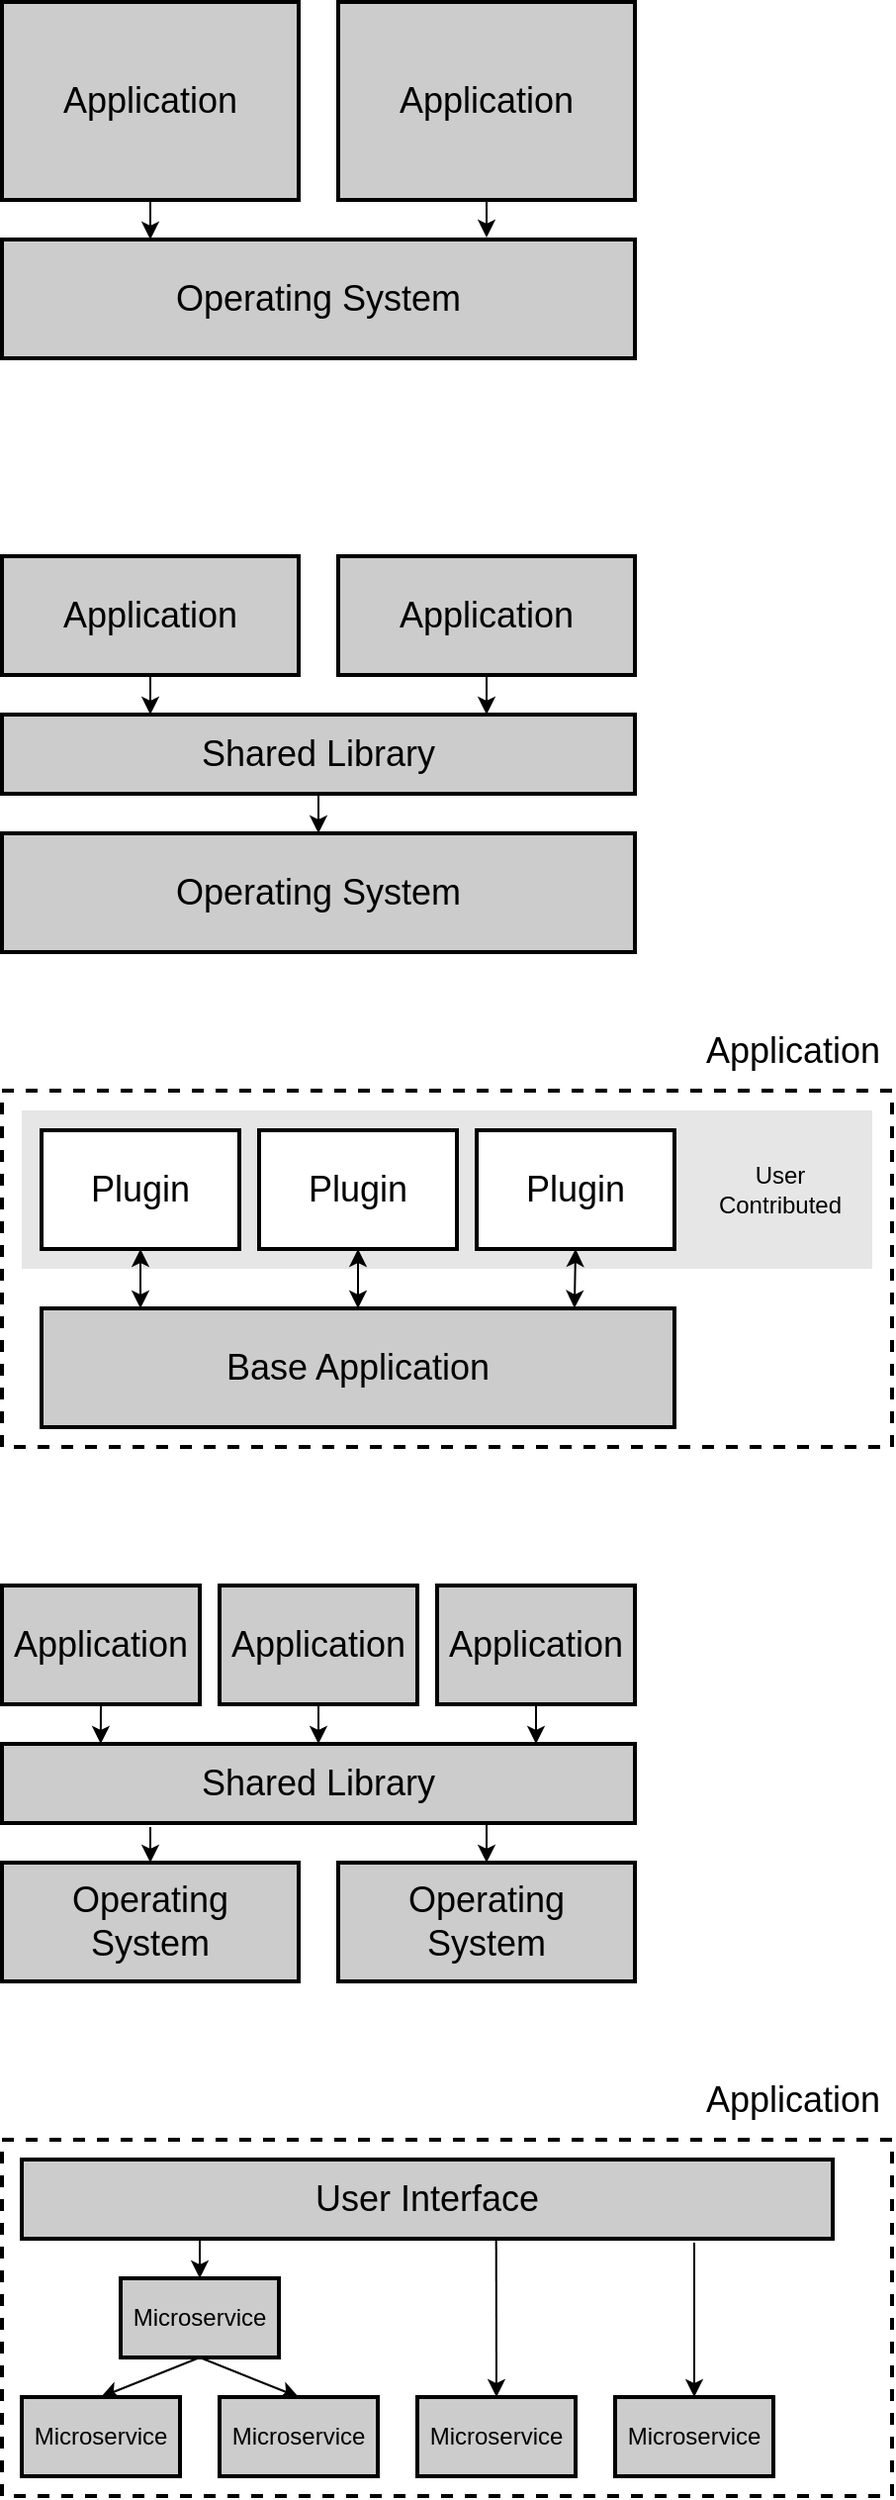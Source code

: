 <mxfile version="12.4.2" type="device" pages="1"><diagram id="SbF7wt89rongRWjLJ6Wt" name="Page-1"><mxGraphModel dx="932" dy="615" grid="1" gridSize="10" guides="1" tooltips="1" connect="1" arrows="1" fold="1" page="1" pageScale="1" pageWidth="827" pageHeight="1169" math="0" shadow="0"><root><mxCell id="0"/><mxCell id="1" parent="0"/><mxCell id="uybmQ89yiYGl-Iv2jeIH-115" value="" style="rounded=0;whiteSpace=wrap;html=1;strokeWidth=2;fillColor=none;dashed=1;" parent="1" vertex="1"><mxGeometry x="40" y="590" width="450" height="180" as="geometry"/></mxCell><mxCell id="uybmQ89yiYGl-Iv2jeIH-47" value="" style="rounded=0;whiteSpace=wrap;html=1;strokeWidth=1;fillColor=#E6E6E6;strokeColor=none;" parent="1" vertex="1"><mxGeometry x="50" y="600" width="430" height="80" as="geometry"/></mxCell><mxCell id="_RcNgQlyxXo_jW5UFhcV-1" value="" style="rounded=0;whiteSpace=wrap;html=1;fillColor=#CCCCCC;strokeWidth=2;" parent="1" vertex="1"><mxGeometry x="40" y="40" width="150" height="100" as="geometry"/></mxCell><mxCell id="uybmQ89yiYGl-Iv2jeIH-1" value="&lt;font style=&quot;font-size: 18px&quot;&gt;Application&lt;/font&gt;" style="text;html=1;strokeColor=none;fillColor=none;align=center;verticalAlign=middle;whiteSpace=wrap;rounded=0;" parent="1" vertex="1"><mxGeometry x="40" y="80" width="150" height="20" as="geometry"/></mxCell><mxCell id="uybmQ89yiYGl-Iv2jeIH-3" value="" style="rounded=0;whiteSpace=wrap;html=1;fillColor=#CCCCCC;strokeWidth=2;" parent="1" vertex="1"><mxGeometry x="210" y="40" width="150" height="100" as="geometry"/></mxCell><mxCell id="uybmQ89yiYGl-Iv2jeIH-5" value="&lt;font style=&quot;font-size: 18px&quot;&gt;Application&lt;/font&gt;" style="text;html=1;strokeColor=none;fillColor=none;align=center;verticalAlign=middle;whiteSpace=wrap;rounded=0;" parent="1" vertex="1"><mxGeometry x="210" y="80" width="150" height="20" as="geometry"/></mxCell><mxCell id="uybmQ89yiYGl-Iv2jeIH-6" value="" style="rounded=0;whiteSpace=wrap;html=1;strokeWidth=2;fillColor=#CCCCCC;" parent="1" vertex="1"><mxGeometry x="40" y="160" width="320" height="60" as="geometry"/></mxCell><mxCell id="uybmQ89yiYGl-Iv2jeIH-8" value="&lt;font style=&quot;font-size: 18px&quot;&gt;Operating System&lt;/font&gt;" style="text;html=1;strokeColor=none;fillColor=none;align=center;verticalAlign=middle;whiteSpace=wrap;rounded=0;" parent="1" vertex="1"><mxGeometry x="40" y="180" width="320" height="20" as="geometry"/></mxCell><mxCell id="uybmQ89yiYGl-Iv2jeIH-11" value="" style="rounded=0;whiteSpace=wrap;html=1;fillColor=#CCCCCC;strokeWidth=2;" parent="1" vertex="1"><mxGeometry x="40" y="320" width="150" height="60" as="geometry"/></mxCell><mxCell id="uybmQ89yiYGl-Iv2jeIH-14" value="&lt;font style=&quot;font-size: 18px&quot;&gt;Application&lt;/font&gt;" style="text;html=1;strokeColor=none;fillColor=none;align=center;verticalAlign=middle;whiteSpace=wrap;rounded=0;" parent="1" vertex="1"><mxGeometry x="40" y="340" width="150" height="20" as="geometry"/></mxCell><mxCell id="uybmQ89yiYGl-Iv2jeIH-15" value="" style="rounded=0;whiteSpace=wrap;html=1;fillColor=#CCCCCC;strokeWidth=2;" parent="1" vertex="1"><mxGeometry x="210" y="320" width="150" height="60" as="geometry"/></mxCell><mxCell id="uybmQ89yiYGl-Iv2jeIH-16" value="&lt;font style=&quot;font-size: 18px&quot;&gt;Application&lt;/font&gt;" style="text;html=1;strokeColor=none;fillColor=none;align=center;verticalAlign=middle;whiteSpace=wrap;rounded=0;" parent="1" vertex="1"><mxGeometry x="210" y="340" width="150" height="20" as="geometry"/></mxCell><mxCell id="uybmQ89yiYGl-Iv2jeIH-17" value="" style="rounded=0;whiteSpace=wrap;html=1;strokeWidth=2;fillColor=#CCCCCC;" parent="1" vertex="1"><mxGeometry x="40" y="460" width="320" height="60" as="geometry"/></mxCell><mxCell id="uybmQ89yiYGl-Iv2jeIH-19" value="&lt;font style=&quot;font-size: 18px&quot;&gt;Operating System&lt;/font&gt;" style="text;html=1;strokeColor=none;fillColor=none;align=center;verticalAlign=middle;whiteSpace=wrap;rounded=0;" parent="1" vertex="1"><mxGeometry x="40" y="480" width="320" height="20" as="geometry"/></mxCell><mxCell id="uybmQ89yiYGl-Iv2jeIH-22" value="" style="rounded=0;whiteSpace=wrap;html=1;strokeWidth=2;fillColor=#CCCCCC;" parent="1" vertex="1"><mxGeometry x="40" y="400" width="320" height="40" as="geometry"/></mxCell><mxCell id="uybmQ89yiYGl-Iv2jeIH-24" value="&lt;font style=&quot;font-size: 18px&quot;&gt;Shared Library&lt;/font&gt;" style="text;html=1;strokeColor=none;fillColor=none;align=center;verticalAlign=middle;whiteSpace=wrap;rounded=0;" parent="1" vertex="1"><mxGeometry x="120" y="410" width="160" height="20" as="geometry"/></mxCell><mxCell id="uybmQ89yiYGl-Iv2jeIH-27" value="" style="endArrow=classic;html=1;exitX=0.5;exitY=1;exitDx=0;exitDy=0;" parent="1" source="_RcNgQlyxXo_jW5UFhcV-1" edge="1"><mxGeometry width="50" height="50" relative="1" as="geometry"><mxPoint x="40" y="590" as="sourcePoint"/><mxPoint x="115" y="160" as="targetPoint"/></mxGeometry></mxCell><mxCell id="uybmQ89yiYGl-Iv2jeIH-28" value="" style="endArrow=classic;html=1;exitX=0.5;exitY=1;exitDx=0;exitDy=0;" parent="1" source="uybmQ89yiYGl-Iv2jeIH-3" edge="1"><mxGeometry width="50" height="50" relative="1" as="geometry"><mxPoint x="40" y="590" as="sourcePoint"/><mxPoint x="285" y="159" as="targetPoint"/></mxGeometry></mxCell><mxCell id="uybmQ89yiYGl-Iv2jeIH-30" value="" style="endArrow=classic;html=1;exitX=0.5;exitY=1;exitDx=0;exitDy=0;" parent="1" source="uybmQ89yiYGl-Iv2jeIH-11" edge="1"><mxGeometry width="50" height="50" relative="1" as="geometry"><mxPoint x="40" y="610" as="sourcePoint"/><mxPoint x="115" y="400" as="targetPoint"/></mxGeometry></mxCell><mxCell id="uybmQ89yiYGl-Iv2jeIH-31" value="" style="endArrow=classic;html=1;exitX=0.5;exitY=1;exitDx=0;exitDy=0;" parent="1" source="uybmQ89yiYGl-Iv2jeIH-15" edge="1"><mxGeometry width="50" height="50" relative="1" as="geometry"><mxPoint x="125" y="390" as="sourcePoint"/><mxPoint x="285" y="400" as="targetPoint"/></mxGeometry></mxCell><mxCell id="uybmQ89yiYGl-Iv2jeIH-34" value="" style="endArrow=classic;html=1;exitX=0.5;exitY=1;exitDx=0;exitDy=0;entryX=0.5;entryY=0;entryDx=0;entryDy=0;" parent="1" source="uybmQ89yiYGl-Iv2jeIH-22" target="uybmQ89yiYGl-Iv2jeIH-17" edge="1"><mxGeometry width="50" height="50" relative="1" as="geometry"><mxPoint x="40" y="610" as="sourcePoint"/><mxPoint x="90" y="560" as="targetPoint"/></mxGeometry></mxCell><mxCell id="uybmQ89yiYGl-Iv2jeIH-35" value="" style="rounded=0;whiteSpace=wrap;html=1;fillColor=#ffffff;strokeWidth=2;" parent="1" vertex="1"><mxGeometry x="60" y="610" width="100" height="60" as="geometry"/></mxCell><mxCell id="uybmQ89yiYGl-Iv2jeIH-38" value="&lt;font style=&quot;font-size: 18px&quot;&gt;Plugin&lt;/font&gt;" style="text;html=1;strokeColor=none;fillColor=none;align=center;verticalAlign=middle;whiteSpace=wrap;rounded=0;" parent="1" vertex="1"><mxGeometry x="60" y="630" width="100" height="20" as="geometry"/></mxCell><mxCell id="uybmQ89yiYGl-Iv2jeIH-39" value="" style="rounded=0;whiteSpace=wrap;html=1;fillColor=#FFFFFF;strokeWidth=2;" parent="1" vertex="1"><mxGeometry x="170" y="610" width="100" height="60" as="geometry"/></mxCell><mxCell id="uybmQ89yiYGl-Iv2jeIH-40" value="&lt;font style=&quot;font-size: 18px&quot;&gt;Plugin&lt;/font&gt;" style="text;html=1;strokeColor=none;fillColor=none;align=center;verticalAlign=middle;whiteSpace=wrap;rounded=0;" parent="1" vertex="1"><mxGeometry x="170" y="630" width="100" height="20" as="geometry"/></mxCell><mxCell id="uybmQ89yiYGl-Iv2jeIH-41" value="" style="rounded=0;whiteSpace=wrap;html=1;strokeWidth=2;fillColor=#CCCCCC;" parent="1" vertex="1"><mxGeometry x="60" y="700" width="320" height="60" as="geometry"/></mxCell><mxCell id="uybmQ89yiYGl-Iv2jeIH-43" value="&lt;font style=&quot;font-size: 18px&quot;&gt;Base Application&lt;/font&gt;" style="text;html=1;strokeColor=none;fillColor=none;align=center;verticalAlign=middle;whiteSpace=wrap;rounded=0;" parent="1" vertex="1"><mxGeometry x="140" y="720" width="160" height="20" as="geometry"/></mxCell><mxCell id="uybmQ89yiYGl-Iv2jeIH-48" value="" style="rounded=0;whiteSpace=wrap;html=1;fillColor=#FFFFFF;strokeWidth=2;" parent="1" vertex="1"><mxGeometry x="280" y="610" width="100" height="60" as="geometry"/></mxCell><mxCell id="uybmQ89yiYGl-Iv2jeIH-49" value="&lt;span style=&quot;font-size: 18px&quot;&gt;Plugin&lt;/span&gt;" style="text;html=1;strokeColor=none;fillColor=none;align=center;verticalAlign=middle;whiteSpace=wrap;rounded=0;" parent="1" vertex="1"><mxGeometry x="280" y="630" width="100" height="20" as="geometry"/></mxCell><mxCell id="uybmQ89yiYGl-Iv2jeIH-50" value="" style="endArrow=classic;startArrow=classic;html=1;entryX=0.5;entryY=1;entryDx=0;entryDy=0;" parent="1" target="uybmQ89yiYGl-Iv2jeIH-35" edge="1"><mxGeometry width="50" height="50" relative="1" as="geometry"><mxPoint x="110" y="700" as="sourcePoint"/><mxPoint x="100" y="780" as="targetPoint"/></mxGeometry></mxCell><mxCell id="uybmQ89yiYGl-Iv2jeIH-51" value="" style="endArrow=classic;startArrow=classic;html=1;entryX=0.5;entryY=1;entryDx=0;entryDy=0;exitX=0.5;exitY=0;exitDx=0;exitDy=0;" parent="1" source="uybmQ89yiYGl-Iv2jeIH-41" target="uybmQ89yiYGl-Iv2jeIH-39" edge="1"><mxGeometry width="50" height="50" relative="1" as="geometry"><mxPoint x="50" y="830" as="sourcePoint"/><mxPoint x="100" y="780" as="targetPoint"/></mxGeometry></mxCell><mxCell id="uybmQ89yiYGl-Iv2jeIH-52" value="" style="endArrow=classic;startArrow=classic;html=1;entryX=0.5;entryY=1;entryDx=0;entryDy=0;exitX=0.842;exitY=-0.002;exitDx=0;exitDy=0;exitPerimeter=0;" parent="1" source="uybmQ89yiYGl-Iv2jeIH-41" target="uybmQ89yiYGl-Iv2jeIH-48" edge="1"><mxGeometry width="50" height="50" relative="1" as="geometry"><mxPoint x="50" y="830" as="sourcePoint"/><mxPoint x="100" y="780" as="targetPoint"/></mxGeometry></mxCell><mxCell id="uybmQ89yiYGl-Iv2jeIH-53" value="User Contributed" style="text;html=1;strokeColor=none;fillColor=none;align=center;verticalAlign=middle;whiteSpace=wrap;rounded=0;dashed=1;" parent="1" vertex="1"><mxGeometry x="395" y="630" width="77" height="20" as="geometry"/></mxCell><mxCell id="uybmQ89yiYGl-Iv2jeIH-54" value="" style="rounded=0;whiteSpace=wrap;html=1;fillColor=#CCCCCC;strokeWidth=2;" parent="1" vertex="1"><mxGeometry x="40" y="840" width="100" height="60" as="geometry"/></mxCell><mxCell id="uybmQ89yiYGl-Iv2jeIH-57" value="&lt;font style=&quot;font-size: 18px&quot;&gt;Application&lt;/font&gt;" style="text;html=1;strokeColor=none;fillColor=none;align=center;verticalAlign=middle;whiteSpace=wrap;rounded=0;" parent="1" vertex="1"><mxGeometry x="40" y="860" width="100" height="20" as="geometry"/></mxCell><mxCell id="uybmQ89yiYGl-Iv2jeIH-60" value="" style="rounded=0;whiteSpace=wrap;html=1;strokeWidth=2;fillColor=#CCCCCC;" parent="1" vertex="1"><mxGeometry x="40" y="980" width="150" height="60" as="geometry"/></mxCell><mxCell id="uybmQ89yiYGl-Iv2jeIH-62" value="&lt;font style=&quot;font-size: 18px&quot;&gt;Operating System&lt;/font&gt;" style="text;html=1;strokeColor=none;fillColor=none;align=center;verticalAlign=middle;whiteSpace=wrap;rounded=0;" parent="1" vertex="1"><mxGeometry x="75" y="1000" width="80" height="20" as="geometry"/></mxCell><mxCell id="uybmQ89yiYGl-Iv2jeIH-64" value="" style="rounded=0;whiteSpace=wrap;html=1;strokeWidth=2;fillColor=#CCCCCC;" parent="1" vertex="1"><mxGeometry x="40" y="920" width="320" height="40" as="geometry"/></mxCell><mxCell id="uybmQ89yiYGl-Iv2jeIH-66" value="&lt;font style=&quot;font-size: 18px&quot;&gt;Shared Library&lt;/font&gt;" style="text;html=1;strokeColor=none;fillColor=none;align=center;verticalAlign=middle;whiteSpace=wrap;rounded=0;" parent="1" vertex="1"><mxGeometry x="40" y="930" width="320" height="20" as="geometry"/></mxCell><mxCell id="uybmQ89yiYGl-Iv2jeIH-71" value="" style="rounded=0;whiteSpace=wrap;html=1;strokeWidth=2;fillColor=#CCCCCC;" parent="1" vertex="1"><mxGeometry x="210" y="980" width="150" height="60" as="geometry"/></mxCell><mxCell id="uybmQ89yiYGl-Iv2jeIH-72" value="&lt;font style=&quot;font-size: 18px&quot;&gt;Operating System&lt;/font&gt;" style="text;html=1;strokeColor=none;fillColor=none;align=center;verticalAlign=middle;whiteSpace=wrap;rounded=0;" parent="1" vertex="1"><mxGeometry x="245" y="1000" width="80" height="20" as="geometry"/></mxCell><mxCell id="uybmQ89yiYGl-Iv2jeIH-73" value="" style="rounded=0;whiteSpace=wrap;html=1;fillColor=#CCCCCC;strokeWidth=2;" parent="1" vertex="1"><mxGeometry x="150" y="840" width="100" height="60" as="geometry"/></mxCell><mxCell id="uybmQ89yiYGl-Iv2jeIH-74" value="&lt;font style=&quot;font-size: 18px&quot;&gt;Application&lt;/font&gt;" style="text;html=1;strokeColor=none;fillColor=none;align=center;verticalAlign=middle;whiteSpace=wrap;rounded=0;" parent="1" vertex="1"><mxGeometry x="150" y="860" width="100" height="20" as="geometry"/></mxCell><mxCell id="uybmQ89yiYGl-Iv2jeIH-77" value="" style="rounded=0;whiteSpace=wrap;html=1;fillColor=#CCCCCC;strokeWidth=2;" parent="1" vertex="1"><mxGeometry x="260" y="840" width="100" height="60" as="geometry"/></mxCell><mxCell id="uybmQ89yiYGl-Iv2jeIH-78" value="&lt;font style=&quot;font-size: 18px&quot;&gt;Application&lt;/font&gt;" style="text;html=1;strokeColor=none;fillColor=none;align=center;verticalAlign=middle;whiteSpace=wrap;rounded=0;" parent="1" vertex="1"><mxGeometry x="260" y="860" width="100" height="20" as="geometry"/></mxCell><mxCell id="uybmQ89yiYGl-Iv2jeIH-79" value="" style="endArrow=classic;html=1;exitX=0.5;exitY=1;exitDx=0;exitDy=0;entryX=0.156;entryY=0;entryDx=0;entryDy=0;entryPerimeter=0;" parent="1" source="uybmQ89yiYGl-Iv2jeIH-54" edge="1" target="uybmQ89yiYGl-Iv2jeIH-64"><mxGeometry width="50" height="50" relative="1" as="geometry"><mxPoint x="35" y="1110" as="sourcePoint"/><mxPoint x="75" y="920" as="targetPoint"/></mxGeometry></mxCell><mxCell id="uybmQ89yiYGl-Iv2jeIH-80" value="" style="endArrow=classic;html=1;exitX=0.5;exitY=1;exitDx=0;exitDy=0;entryX=0.5;entryY=0;entryDx=0;entryDy=0;" parent="1" source="uybmQ89yiYGl-Iv2jeIH-73" target="uybmQ89yiYGl-Iv2jeIH-64" edge="1"><mxGeometry width="50" height="50" relative="1" as="geometry"><mxPoint x="35" y="1110" as="sourcePoint"/><mxPoint x="195" y="910" as="targetPoint"/></mxGeometry></mxCell><mxCell id="uybmQ89yiYGl-Iv2jeIH-82" value="" style="endArrow=classic;html=1;exitX=0.5;exitY=1;exitDx=0;exitDy=0;" parent="1" source="uybmQ89yiYGl-Iv2jeIH-77" edge="1"><mxGeometry width="50" height="50" relative="1" as="geometry"><mxPoint x="35" y="1110" as="sourcePoint"/><mxPoint x="310" y="920" as="targetPoint"/></mxGeometry></mxCell><mxCell id="uybmQ89yiYGl-Iv2jeIH-83" value="" style="endArrow=classic;html=1;entryX=0.5;entryY=0;entryDx=0;entryDy=0;" parent="1" target="uybmQ89yiYGl-Iv2jeIH-60" edge="1"><mxGeometry width="50" height="50" relative="1" as="geometry"><mxPoint x="115" y="962" as="sourcePoint"/><mxPoint x="85" y="1060" as="targetPoint"/></mxGeometry></mxCell><mxCell id="uybmQ89yiYGl-Iv2jeIH-84" value="" style="endArrow=classic;html=1;entryX=0.5;entryY=0;entryDx=0;entryDy=0;" parent="1" target="uybmQ89yiYGl-Iv2jeIH-71" edge="1"><mxGeometry width="50" height="50" relative="1" as="geometry"><mxPoint x="285" y="961" as="sourcePoint"/><mxPoint x="85" y="1060" as="targetPoint"/></mxGeometry></mxCell><mxCell id="uybmQ89yiYGl-Iv2jeIH-85" value="" style="rounded=0;whiteSpace=wrap;html=1;strokeWidth=2;fillColor=none;dashed=1;" parent="1" vertex="1"><mxGeometry x="40" y="1120" width="450" height="180" as="geometry"/></mxCell><mxCell id="uybmQ89yiYGl-Iv2jeIH-86" value="" style="rounded=0;whiteSpace=wrap;html=1;fillColor=#CCCCCC;strokeWidth=2;" parent="1" vertex="1"><mxGeometry x="100" y="1190" width="80" height="40" as="geometry"/></mxCell><mxCell id="uybmQ89yiYGl-Iv2jeIH-88" value="" style="rounded=0;whiteSpace=wrap;html=1;fillColor=#CCCCCC;strokeWidth=2;" parent="1" vertex="1"><mxGeometry x="50" y="1250" width="80" height="40" as="geometry"/></mxCell><mxCell id="uybmQ89yiYGl-Iv2jeIH-90" value="" style="rounded=0;whiteSpace=wrap;html=1;strokeWidth=2;fillColor=#CCCCCC;" parent="1" vertex="1"><mxGeometry x="50" y="1130" width="410" height="40" as="geometry"/></mxCell><mxCell id="uybmQ89yiYGl-Iv2jeIH-91" value="&lt;font style=&quot;font-size: 18px&quot;&gt;User Interface&lt;/font&gt;" style="text;html=1;strokeColor=none;fillColor=none;align=center;verticalAlign=middle;whiteSpace=wrap;rounded=0;" parent="1" vertex="1"><mxGeometry x="175" y="1140" width="160" height="20" as="geometry"/></mxCell><mxCell id="uybmQ89yiYGl-Iv2jeIH-92" value="" style="rounded=0;whiteSpace=wrap;html=1;fillColor=#CCCCCC;strokeWidth=2;" parent="1" vertex="1"><mxGeometry x="150" y="1250" width="80" height="40" as="geometry"/></mxCell><mxCell id="uybmQ89yiYGl-Iv2jeIH-99" value="" style="rounded=0;whiteSpace=wrap;html=1;fillColor=#CCCCCC;strokeWidth=2;" parent="1" vertex="1"><mxGeometry x="250" y="1250" width="80" height="40" as="geometry"/></mxCell><mxCell id="uybmQ89yiYGl-Iv2jeIH-100" value="" style="rounded=0;whiteSpace=wrap;html=1;fillColor=#CCCCCC;strokeWidth=2;" parent="1" vertex="1"><mxGeometry x="350" y="1250" width="80" height="40" as="geometry"/></mxCell><mxCell id="uybmQ89yiYGl-Iv2jeIH-101" value="Microservice" style="text;html=1;strokeColor=none;fillColor=none;align=center;verticalAlign=middle;whiteSpace=wrap;rounded=0;dashed=1;" parent="1" vertex="1"><mxGeometry x="100" y="1200" width="80" height="20" as="geometry"/></mxCell><mxCell id="uybmQ89yiYGl-Iv2jeIH-102" value="Microservice" style="text;html=1;strokeColor=none;fillColor=none;align=center;verticalAlign=middle;whiteSpace=wrap;rounded=0;dashed=1;" parent="1" vertex="1"><mxGeometry x="50" y="1260" width="80" height="20" as="geometry"/></mxCell><mxCell id="uybmQ89yiYGl-Iv2jeIH-103" value="Microservice" style="text;html=1;strokeColor=none;fillColor=none;align=center;verticalAlign=middle;whiteSpace=wrap;rounded=0;dashed=1;" parent="1" vertex="1"><mxGeometry x="150" y="1260" width="80" height="20" as="geometry"/></mxCell><mxCell id="uybmQ89yiYGl-Iv2jeIH-104" value="Microservice" style="text;html=1;strokeColor=none;fillColor=none;align=center;verticalAlign=middle;whiteSpace=wrap;rounded=0;dashed=1;" parent="1" vertex="1"><mxGeometry x="250" y="1260" width="80" height="20" as="geometry"/></mxCell><mxCell id="uybmQ89yiYGl-Iv2jeIH-105" value="Microservice" style="text;html=1;strokeColor=none;fillColor=none;align=center;verticalAlign=middle;whiteSpace=wrap;rounded=0;dashed=1;" parent="1" vertex="1"><mxGeometry x="350" y="1260" width="80" height="20" as="geometry"/></mxCell><mxCell id="uybmQ89yiYGl-Iv2jeIH-106" value="&lt;font style=&quot;font-size: 18px&quot;&gt;Application&lt;/font&gt;" style="text;html=1;strokeColor=none;fillColor=none;align=center;verticalAlign=middle;whiteSpace=wrap;rounded=0;" parent="1" vertex="1"><mxGeometry x="390" y="1090" width="100" height="20" as="geometry"/></mxCell><mxCell id="uybmQ89yiYGl-Iv2jeIH-109" value="" style="endArrow=classic;html=1;exitX=0.5;exitY=1;exitDx=0;exitDy=0;entryX=0.5;entryY=0;entryDx=0;entryDy=0;" parent="1" source="uybmQ89yiYGl-Iv2jeIH-86" target="uybmQ89yiYGl-Iv2jeIH-88" edge="1"><mxGeometry width="50" height="50" relative="1" as="geometry"><mxPoint x="40" y="1370" as="sourcePoint"/><mxPoint x="90" y="1320" as="targetPoint"/></mxGeometry></mxCell><mxCell id="uybmQ89yiYGl-Iv2jeIH-110" value="" style="endArrow=classic;html=1;exitX=0.5;exitY=1;exitDx=0;exitDy=0;entryX=0.5;entryY=0;entryDx=0;entryDy=0;" parent="1" source="uybmQ89yiYGl-Iv2jeIH-86" target="uybmQ89yiYGl-Iv2jeIH-92" edge="1"><mxGeometry width="50" height="50" relative="1" as="geometry"><mxPoint x="40" y="1370" as="sourcePoint"/><mxPoint x="90" y="1320" as="targetPoint"/></mxGeometry></mxCell><mxCell id="uybmQ89yiYGl-Iv2jeIH-111" value="" style="endArrow=classic;html=1;entryX=0.5;entryY=0;entryDx=0;entryDy=0;" parent="1" target="uybmQ89yiYGl-Iv2jeIH-86" edge="1"><mxGeometry width="50" height="50" relative="1" as="geometry"><mxPoint x="140" y="1171" as="sourcePoint"/><mxPoint x="90" y="1320" as="targetPoint"/></mxGeometry></mxCell><mxCell id="uybmQ89yiYGl-Iv2jeIH-112" value="" style="endArrow=classic;html=1;entryX=0.5;entryY=0;entryDx=0;entryDy=0;exitX=0.585;exitY=0.995;exitDx=0;exitDy=0;exitPerimeter=0;" parent="1" source="uybmQ89yiYGl-Iv2jeIH-90" target="uybmQ89yiYGl-Iv2jeIH-99" edge="1"><mxGeometry width="50" height="50" relative="1" as="geometry"><mxPoint x="40" y="1370" as="sourcePoint"/><mxPoint x="90" y="1320" as="targetPoint"/></mxGeometry></mxCell><mxCell id="uybmQ89yiYGl-Iv2jeIH-113" value="" style="endArrow=classic;html=1;entryX=0.5;entryY=0;entryDx=0;entryDy=0;" parent="1" target="uybmQ89yiYGl-Iv2jeIH-100" edge="1"><mxGeometry width="50" height="50" relative="1" as="geometry"><mxPoint x="390" y="1172" as="sourcePoint"/><mxPoint x="90" y="1320" as="targetPoint"/></mxGeometry></mxCell><mxCell id="uybmQ89yiYGl-Iv2jeIH-116" value="&lt;font style=&quot;font-size: 18px&quot;&gt;Application&lt;/font&gt;" style="text;html=1;strokeColor=none;fillColor=none;align=center;verticalAlign=middle;whiteSpace=wrap;rounded=0;" parent="1" vertex="1"><mxGeometry x="390" y="560" width="100" height="20" as="geometry"/></mxCell></root></mxGraphModel></diagram></mxfile>